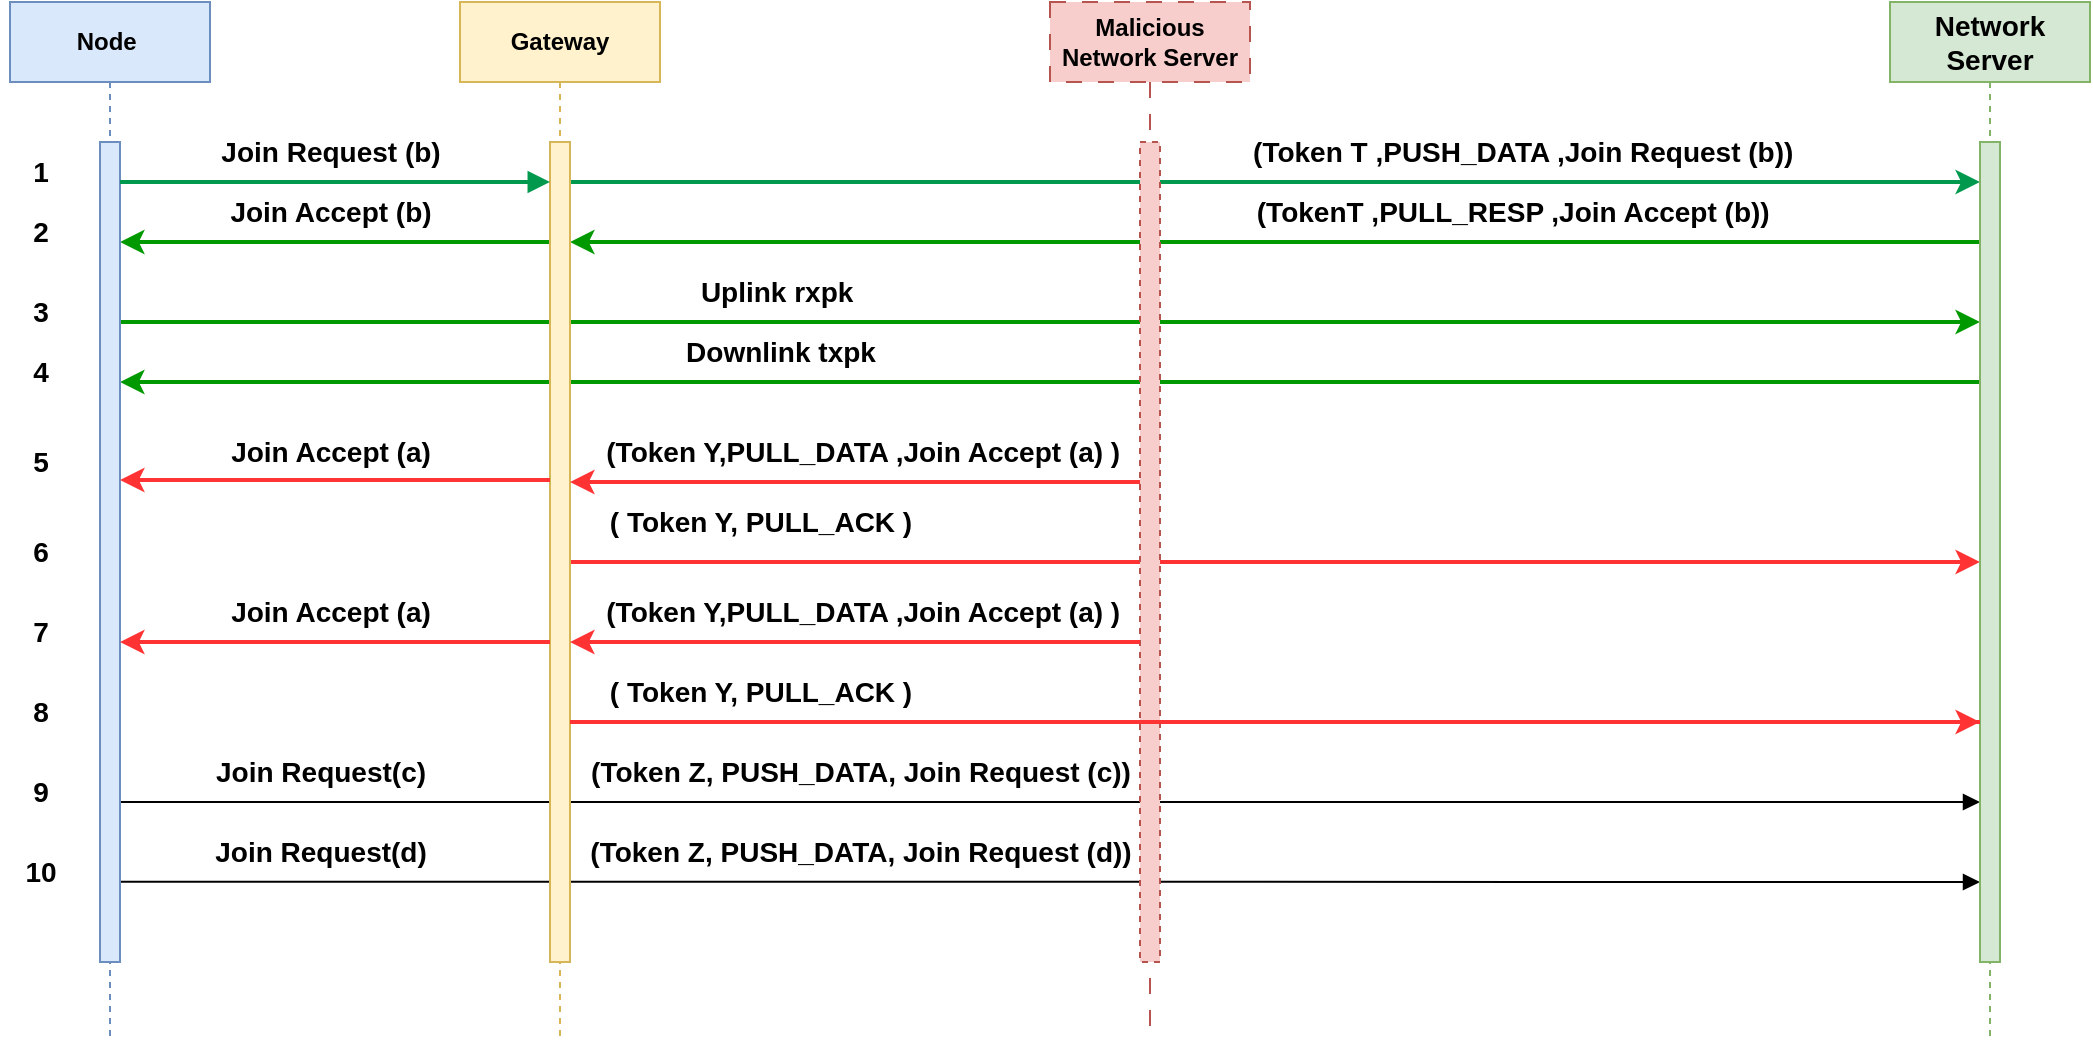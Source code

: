 <mxfile version="21.2.8" type="device">
  <diagram name="Page-1" id="2YBvvXClWsGukQMizWep">
    <mxGraphModel dx="1254" dy="735" grid="1" gridSize="10" guides="1" tooltips="1" connect="1" arrows="1" fold="1" page="1" pageScale="1" pageWidth="850" pageHeight="1100" math="0" shadow="0">
      <root>
        <mxCell id="0" />
        <mxCell id="1" parent="0" />
        <mxCell id="OlQx9VZEl4k34NBRUsWb-67" value="&lt;b style=&quot;font-size: 14px;&quot;&gt;&amp;nbsp;&lt;/b&gt;" style="html=1;verticalAlign=bottom;endArrow=block;edgeStyle=elbowEdgeStyle;elbow=vertical;curved=0;rounded=0;fontSize=14;exitX=0.5;exitY=0.902;exitDx=0;exitDy=0;exitPerimeter=0;" edge="1" parent="1" source="aM9ryv3xv72pqoxQDRHE-2" target="OlQx9VZEl4k34NBRUsWb-2">
          <mxGeometry x="-0.15" y="-30" relative="1" as="geometry">
            <mxPoint x="100" y="480" as="sourcePoint" />
            <Array as="points">
              <mxPoint x="165" y="480" />
              <mxPoint x="435" y="540" />
              <mxPoint x="475" y="400" />
              <mxPoint x="425" y="520" />
              <mxPoint x="525" y="490" />
              <mxPoint x="290" y="440" />
              <mxPoint x="170" y="430" />
            </Array>
            <mxPoint x="1000" y="480" as="targetPoint" />
            <mxPoint as="offset" />
          </mxGeometry>
        </mxCell>
        <mxCell id="OlQx9VZEl4k34NBRUsWb-16" value="&lt;b style=&quot;font-size: 14px;&quot;&gt;&amp;nbsp;&lt;/b&gt;" style="html=1;verticalAlign=bottom;endArrow=block;edgeStyle=elbowEdgeStyle;elbow=vertical;curved=0;rounded=0;fontSize=14;" edge="1" parent="1" source="aM9ryv3xv72pqoxQDRHE-2" target="OlQx9VZEl4k34NBRUsWb-2">
          <mxGeometry x="-0.115" y="10" relative="1" as="geometry">
            <mxPoint x="100" y="400" as="sourcePoint" />
            <Array as="points">
              <mxPoint x="170" y="440" />
              <mxPoint x="440" y="500" />
              <mxPoint x="480" y="360" />
              <mxPoint x="430" y="480" />
              <mxPoint x="530" y="450" />
              <mxPoint x="295" y="400" />
              <mxPoint x="175" y="390" />
            </Array>
            <mxPoint x="825" y="400" as="targetPoint" />
            <mxPoint as="offset" />
          </mxGeometry>
        </mxCell>
        <mxCell id="OlQx9VZEl4k34NBRUsWb-44" value="" style="endArrow=none;html=1;rounded=0;endFill=0;startArrow=classic;startFill=1;strokeColor=#009900;strokeWidth=2;fontSize=14;" edge="1" parent="1" source="aM9ryv3xv72pqoxQDRHE-2" target="OlQx9VZEl4k34NBRUsWb-2">
          <mxGeometry width="50" height="50" relative="1" as="geometry">
            <mxPoint x="100" y="230" as="sourcePoint" />
            <mxPoint x="790" y="230" as="targetPoint" />
            <Array as="points">
              <mxPoint x="335" y="230" />
            </Array>
          </mxGeometry>
        </mxCell>
        <mxCell id="OlQx9VZEl4k34NBRUsWb-34" value="" style="endArrow=classic;html=1;rounded=0;strokeColor=#009900;strokeWidth=2;fontSize=14;" edge="1" parent="1" source="aM9ryv3xv72pqoxQDRHE-2" target="OlQx9VZEl4k34NBRUsWb-2">
          <mxGeometry width="50" height="50" relative="1" as="geometry">
            <mxPoint x="160" y="210" as="sourcePoint" />
            <mxPoint x="450" y="240" as="targetPoint" />
            <Array as="points">
              <mxPoint x="250" y="200" />
              <mxPoint x="330" y="200" />
            </Array>
          </mxGeometry>
        </mxCell>
        <mxCell id="OlQx9VZEl4k34NBRUsWb-40" value="" style="endArrow=classic;html=1;rounded=0;startArrow=none;startFill=0;endFill=1;strokeWidth=2;strokeColor=#FF3333;fontSize=14;" edge="1" parent="1" source="aM9ryv3xv72pqoxQDRHE-6" target="OlQx9VZEl4k34NBRUsWb-2">
          <mxGeometry width="50" height="50" relative="1" as="geometry">
            <mxPoint x="330" y="320" as="sourcePoint" />
            <mxPoint x="600" y="320" as="targetPoint" />
            <Array as="points">
              <mxPoint x="600" y="320" />
              <mxPoint x="1020" y="320" />
              <mxPoint x="590" y="320" />
            </Array>
          </mxGeometry>
        </mxCell>
        <mxCell id="OlQx9VZEl4k34NBRUsWb-26" value="" style="endArrow=classic;html=1;rounded=0;strokeColor=#00994D;strokeWidth=2;fontSize=14;" edge="1" parent="1" source="aM9ryv3xv72pqoxQDRHE-6" target="OlQx9VZEl4k34NBRUsWb-2">
          <mxGeometry width="50" height="50" relative="1" as="geometry">
            <mxPoint x="400" y="290" as="sourcePoint" />
            <mxPoint x="450" y="240" as="targetPoint" />
            <Array as="points">
              <mxPoint x="550" y="130" />
            </Array>
          </mxGeometry>
        </mxCell>
        <mxCell id="OlQx9VZEl4k34NBRUsWb-19" value="" style="endArrow=classic;html=1;rounded=0;strokeColor=#009900;strokeWidth=2;fontSize=14;" edge="1" parent="1" source="OlQx9VZEl4k34NBRUsWb-2" target="aM9ryv3xv72pqoxQDRHE-6">
          <mxGeometry width="50" height="50" relative="1" as="geometry">
            <mxPoint x="830" y="160" as="sourcePoint" />
            <mxPoint x="330" y="160" as="targetPoint" />
            <Array as="points">
              <mxPoint x="440" y="160" />
            </Array>
          </mxGeometry>
        </mxCell>
        <mxCell id="OlQx9VZEl4k34NBRUsWb-21" value="" style="endArrow=classic;html=1;rounded=0;strokeColor=#009900;strokeWidth=2;fontSize=14;" edge="1" parent="1" target="aM9ryv3xv72pqoxQDRHE-2">
          <mxGeometry width="50" height="50" relative="1" as="geometry">
            <mxPoint x="310" y="160" as="sourcePoint" />
            <mxPoint x="450" y="240" as="targetPoint" />
            <Array as="points">
              <mxPoint x="220" y="160" />
            </Array>
          </mxGeometry>
        </mxCell>
        <mxCell id="aM9ryv3xv72pqoxQDRHE-1" value="&lt;b&gt;Node&amp;nbsp;&lt;/b&gt;" style="shape=umlLifeline;perimeter=lifelinePerimeter;whiteSpace=wrap;html=1;container=0;dropTarget=0;collapsible=0;recursiveResize=0;outlineConnect=0;portConstraint=eastwest;newEdgeStyle={&quot;edgeStyle&quot;:&quot;elbowEdgeStyle&quot;,&quot;elbow&quot;:&quot;vertical&quot;,&quot;curved&quot;:0,&quot;rounded&quot;:0};fillColor=#dae8fc;strokeColor=#6c8ebf;" parent="1" vertex="1">
          <mxGeometry x="40" y="40" width="100" height="520" as="geometry" />
        </mxCell>
        <mxCell id="aM9ryv3xv72pqoxQDRHE-2" value="" style="html=1;points=[];perimeter=orthogonalPerimeter;outlineConnect=0;targetShapes=umlLifeline;portConstraint=eastwest;newEdgeStyle={&quot;edgeStyle&quot;:&quot;elbowEdgeStyle&quot;,&quot;elbow&quot;:&quot;vertical&quot;,&quot;curved&quot;:0,&quot;rounded&quot;:0};fillColor=#dae8fc;strokeColor=#6c8ebf;fontSize=14;" parent="aM9ryv3xv72pqoxQDRHE-1" vertex="1">
          <mxGeometry x="45" y="70" width="10" height="410" as="geometry" />
        </mxCell>
        <mxCell id="aM9ryv3xv72pqoxQDRHE-5" value="&lt;b&gt;Gateway&lt;/b&gt;" style="shape=umlLifeline;perimeter=lifelinePerimeter;whiteSpace=wrap;html=1;container=0;dropTarget=0;collapsible=0;recursiveResize=0;outlineConnect=0;portConstraint=eastwest;newEdgeStyle={&quot;edgeStyle&quot;:&quot;elbowEdgeStyle&quot;,&quot;elbow&quot;:&quot;vertical&quot;,&quot;curved&quot;:0,&quot;rounded&quot;:0};fillColor=#fff2cc;strokeColor=#d6b656;" parent="1" vertex="1">
          <mxGeometry x="265" y="40" width="100" height="520" as="geometry" />
        </mxCell>
        <mxCell id="aM9ryv3xv72pqoxQDRHE-6" value="" style="html=1;points=[];perimeter=orthogonalPerimeter;outlineConnect=0;targetShapes=umlLifeline;portConstraint=eastwest;newEdgeStyle={&quot;edgeStyle&quot;:&quot;elbowEdgeStyle&quot;,&quot;elbow&quot;:&quot;vertical&quot;,&quot;curved&quot;:0,&quot;rounded&quot;:0};fillColor=#fff2cc;strokeColor=#d6b656;fontSize=14;" parent="aM9ryv3xv72pqoxQDRHE-5" vertex="1">
          <mxGeometry x="45" y="70" width="10" height="410" as="geometry" />
        </mxCell>
        <mxCell id="OlQx9VZEl4k34NBRUsWb-1" value="&lt;b style=&quot;font-size: 14px;&quot;&gt;Network Server&lt;/b&gt;" style="shape=umlLifeline;perimeter=lifelinePerimeter;whiteSpace=wrap;html=1;container=0;dropTarget=0;collapsible=0;recursiveResize=0;outlineConnect=0;portConstraint=eastwest;newEdgeStyle={&quot;edgeStyle&quot;:&quot;elbowEdgeStyle&quot;,&quot;elbow&quot;:&quot;vertical&quot;,&quot;curved&quot;:0,&quot;rounded&quot;:0};fillColor=#d5e8d4;strokeColor=#82b366;fontSize=14;" vertex="1" parent="1">
          <mxGeometry x="980" y="40" width="100" height="520" as="geometry" />
        </mxCell>
        <mxCell id="OlQx9VZEl4k34NBRUsWb-2" value="" style="html=1;points=[];perimeter=orthogonalPerimeter;outlineConnect=0;targetShapes=umlLifeline;portConstraint=eastwest;newEdgeStyle={&quot;edgeStyle&quot;:&quot;elbowEdgeStyle&quot;,&quot;elbow&quot;:&quot;vertical&quot;,&quot;curved&quot;:0,&quot;rounded&quot;:0};fillColor=#d5e8d4;strokeColor=#82b366;fontSize=14;" vertex="1" parent="OlQx9VZEl4k34NBRUsWb-1">
          <mxGeometry x="45" y="70" width="10" height="410" as="geometry" />
        </mxCell>
        <mxCell id="OlQx9VZEl4k34NBRUsWb-3" value="&lt;b&gt;Malicious Network Server&lt;/b&gt;" style="shape=umlLifeline;perimeter=lifelinePerimeter;whiteSpace=wrap;html=1;container=0;dropTarget=0;collapsible=0;recursiveResize=0;outlineConnect=0;portConstraint=eastwest;newEdgeStyle={&quot;edgeStyle&quot;:&quot;elbowEdgeStyle&quot;,&quot;elbow&quot;:&quot;vertical&quot;,&quot;curved&quot;:0,&quot;rounded&quot;:0};fillColor=#f8cecc;strokeColor=#b85450;dashed=1;dashPattern=8 8;" vertex="1" parent="1">
          <mxGeometry x="560" y="40" width="100" height="520" as="geometry" />
        </mxCell>
        <mxCell id="OlQx9VZEl4k34NBRUsWb-4" value="" style="html=1;points=[];perimeter=orthogonalPerimeter;outlineConnect=0;targetShapes=umlLifeline;portConstraint=eastwest;newEdgeStyle={&quot;edgeStyle&quot;:&quot;elbowEdgeStyle&quot;,&quot;elbow&quot;:&quot;vertical&quot;,&quot;curved&quot;:0,&quot;rounded&quot;:0};dashed=1;fillColor=#f8cecc;strokeColor=#b85450;fontSize=14;" vertex="1" parent="OlQx9VZEl4k34NBRUsWb-3">
          <mxGeometry x="45" y="70" width="10" height="410" as="geometry" />
        </mxCell>
        <mxCell id="aM9ryv3xv72pqoxQDRHE-7" value="" style="html=1;verticalAlign=bottom;endArrow=block;edgeStyle=elbowEdgeStyle;elbow=vertical;curved=0;rounded=0;strokeColor=#00994D;strokeWidth=2;fontSize=14;" parent="1" source="aM9ryv3xv72pqoxQDRHE-2" target="aM9ryv3xv72pqoxQDRHE-6" edge="1">
          <mxGeometry x="-0.687" y="20" relative="1" as="geometry">
            <mxPoint x="195" y="130" as="sourcePoint" />
            <Array as="points">
              <mxPoint x="300" y="130" />
              <mxPoint x="180" y="120" />
            </Array>
            <mxPoint x="630" y="120" as="targetPoint" />
            <mxPoint as="offset" />
          </mxGeometry>
        </mxCell>
        <mxCell id="OlQx9VZEl4k34NBRUsWb-9" value="&lt;b style=&quot;font-size: 14px;&quot;&gt;( Token Y, PULL_ACK )&lt;/b&gt;" style="text;html=1;align=center;verticalAlign=middle;resizable=0;points=[];autosize=1;strokeColor=none;fillColor=none;fontSize=14;" vertex="1" parent="1">
          <mxGeometry x="330" y="285" width="170" height="30" as="geometry" />
        </mxCell>
        <mxCell id="OlQx9VZEl4k34NBRUsWb-17" value="&lt;b style=&quot;font-size: 14px;&quot;&gt;(Token Z, PUSH_DATA, Join Request (c))&lt;/b&gt;" style="text;html=1;align=center;verticalAlign=middle;resizable=0;points=[];autosize=1;strokeColor=none;fillColor=none;fontSize=14;" vertex="1" parent="1">
          <mxGeometry x="320" y="410" width="290" height="30" as="geometry" />
        </mxCell>
        <mxCell id="OlQx9VZEl4k34NBRUsWb-18" value="&lt;b style=&quot;font-size: 14px;&quot;&gt;(Token T ,PUSH_DATA ,Join Request (b))&amp;nbsp;&amp;nbsp;&lt;/b&gt;" style="text;html=1;align=center;verticalAlign=middle;resizable=0;points=[];autosize=1;strokeColor=none;fillColor=none;fontSize=14;" vertex="1" parent="1">
          <mxGeometry x="650" y="100" width="300" height="30" as="geometry" />
        </mxCell>
        <mxCell id="OlQx9VZEl4k34NBRUsWb-20" value="&lt;b style=&quot;font-size: 14px;&quot;&gt;(TokenT ,PULL_RESP ,Join Accept (b))&amp;nbsp;&amp;nbsp;&lt;/b&gt;" style="text;html=1;align=center;verticalAlign=middle;resizable=0;points=[];autosize=1;strokeColor=none;fillColor=none;fontSize=14;" vertex="1" parent="1">
          <mxGeometry x="650" y="130" width="290" height="30" as="geometry" />
        </mxCell>
        <mxCell id="OlQx9VZEl4k34NBRUsWb-22" value="&lt;b style=&quot;font-size: 14px;&quot;&gt;Join Accept (b)&lt;/b&gt;" style="text;html=1;align=center;verticalAlign=middle;resizable=0;points=[];autosize=1;strokeColor=none;fillColor=none;fontSize=14;" vertex="1" parent="1">
          <mxGeometry x="140" y="130" width="120" height="30" as="geometry" />
        </mxCell>
        <mxCell id="OlQx9VZEl4k34NBRUsWb-25" value="&lt;b style=&quot;font-size: 14px;&quot;&gt;Join Request (b)&lt;/b&gt;" style="text;html=1;align=center;verticalAlign=middle;resizable=0;points=[];autosize=1;strokeColor=none;fillColor=none;fontSize=14;" vertex="1" parent="1">
          <mxGeometry x="135" y="100" width="130" height="30" as="geometry" />
        </mxCell>
        <mxCell id="OlQx9VZEl4k34NBRUsWb-6" value="&lt;b style=&quot;font-size: 14px;&quot;&gt;(Token Y,PULL_DATA ,Join Accept (a) )&amp;nbsp;&amp;nbsp;&lt;/b&gt;" style="text;html=1;align=center;verticalAlign=middle;resizable=0;points=[];autosize=1;strokeColor=none;fillColor=none;fontSize=14;" vertex="1" parent="1">
          <mxGeometry x="325" y="250" width="290" height="30" as="geometry" />
        </mxCell>
        <mxCell id="OlQx9VZEl4k34NBRUsWb-35" value="&lt;b style=&quot;font-size: 14px;&quot;&gt;Uplink rxpk&amp;nbsp;&lt;/b&gt;" style="text;html=1;align=center;verticalAlign=middle;resizable=0;points=[];autosize=1;strokeColor=none;fillColor=none;fontSize=14;" vertex="1" parent="1">
          <mxGeometry x="375" y="170" width="100" height="30" as="geometry" />
        </mxCell>
        <mxCell id="OlQx9VZEl4k34NBRUsWb-43" value="" style="endArrow=classic;html=1;rounded=0;strokeWidth=2;strokeColor=#FF3333;fontSize=14;" edge="1" parent="1" source="OlQx9VZEl4k34NBRUsWb-4">
          <mxGeometry width="50" height="50" relative="1" as="geometry">
            <mxPoint x="530" y="250" as="sourcePoint" />
            <mxPoint x="320" y="280" as="targetPoint" />
            <Array as="points">
              <mxPoint x="500" y="280" />
              <mxPoint x="510" y="280" />
            </Array>
          </mxGeometry>
        </mxCell>
        <mxCell id="OlQx9VZEl4k34NBRUsWb-45" value="&lt;b style=&quot;font-size: 14px;&quot;&gt;Downlink txpk&lt;/b&gt;" style="text;html=1;align=center;verticalAlign=middle;resizable=0;points=[];autosize=1;strokeColor=none;fillColor=none;fontSize=14;" vertex="1" parent="1">
          <mxGeometry x="365" y="200" width="120" height="30" as="geometry" />
        </mxCell>
        <mxCell id="OlQx9VZEl4k34NBRUsWb-46" value="&lt;b style=&quot;font-size: 14px;&quot;&gt;Join Request(c)&lt;/b&gt;" style="text;html=1;align=center;verticalAlign=middle;resizable=0;points=[];autosize=1;strokeColor=none;fillColor=none;fontSize=14;" vertex="1" parent="1">
          <mxGeometry x="130" y="410" width="130" height="30" as="geometry" />
        </mxCell>
        <mxCell id="OlQx9VZEl4k34NBRUsWb-47" value="&lt;b&gt;&lt;font style=&quot;font-size: 14px;&quot;&gt;1&lt;/font&gt;&lt;/b&gt;" style="text;html=1;align=center;verticalAlign=middle;resizable=0;points=[];autosize=1;strokeColor=none;fillColor=none;" vertex="1" parent="1">
          <mxGeometry x="40" y="110" width="30" height="30" as="geometry" />
        </mxCell>
        <mxCell id="OlQx9VZEl4k34NBRUsWb-48" value="&lt;font style=&quot;font-size: 14px;&quot;&gt;2&lt;/font&gt;" style="text;html=1;align=center;verticalAlign=middle;resizable=0;points=[];autosize=1;strokeColor=none;fillColor=none;fontStyle=1" vertex="1" parent="1">
          <mxGeometry x="40" y="140" width="30" height="30" as="geometry" />
        </mxCell>
        <mxCell id="OlQx9VZEl4k34NBRUsWb-49" value="&lt;font style=&quot;font-size: 14px;&quot;&gt;3&lt;/font&gt;" style="text;html=1;align=center;verticalAlign=middle;resizable=0;points=[];autosize=1;strokeColor=none;fillColor=none;fontStyle=1" vertex="1" parent="1">
          <mxGeometry x="40" y="180" width="30" height="30" as="geometry" />
        </mxCell>
        <mxCell id="OlQx9VZEl4k34NBRUsWb-50" value="&lt;font style=&quot;font-size: 14px;&quot;&gt;4&lt;/font&gt;" style="text;html=1;align=center;verticalAlign=middle;resizable=0;points=[];autosize=1;strokeColor=none;fillColor=none;fontStyle=1" vertex="1" parent="1">
          <mxGeometry x="40" y="210" width="30" height="30" as="geometry" />
        </mxCell>
        <mxCell id="OlQx9VZEl4k34NBRUsWb-51" value="&lt;b&gt;&lt;font style=&quot;font-size: 14px;&quot;&gt;5&lt;/font&gt;&lt;/b&gt;" style="text;html=1;align=center;verticalAlign=middle;resizable=0;points=[];autosize=1;strokeColor=none;fillColor=none;" vertex="1" parent="1">
          <mxGeometry x="40" y="255" width="30" height="30" as="geometry" />
        </mxCell>
        <mxCell id="OlQx9VZEl4k34NBRUsWb-53" value="&lt;b&gt;&lt;font style=&quot;font-size: 14px;&quot;&gt;6&lt;/font&gt;&lt;/b&gt;" style="text;html=1;align=center;verticalAlign=middle;resizable=0;points=[];autosize=1;strokeColor=none;fillColor=none;" vertex="1" parent="1">
          <mxGeometry x="40" y="300" width="30" height="30" as="geometry" />
        </mxCell>
        <mxCell id="OlQx9VZEl4k34NBRUsWb-54" value="&lt;b&gt;&lt;font style=&quot;font-size: 14px;&quot;&gt;7&lt;/font&gt;&lt;/b&gt;" style="text;html=1;align=center;verticalAlign=middle;resizable=0;points=[];autosize=1;strokeColor=none;fillColor=none;" vertex="1" parent="1">
          <mxGeometry x="40" y="340" width="30" height="30" as="geometry" />
        </mxCell>
        <mxCell id="OlQx9VZEl4k34NBRUsWb-55" value="&lt;b&gt;&lt;font style=&quot;font-size: 14px;&quot;&gt;8&lt;/font&gt;&lt;/b&gt;" style="text;html=1;align=center;verticalAlign=middle;resizable=0;points=[];autosize=1;strokeColor=none;fillColor=none;" vertex="1" parent="1">
          <mxGeometry x="40" y="380" width="30" height="30" as="geometry" />
        </mxCell>
        <mxCell id="OlQx9VZEl4k34NBRUsWb-56" value="&lt;b&gt;&lt;font style=&quot;font-size: 14px;&quot;&gt;9&lt;/font&gt;&lt;/b&gt;" style="text;html=1;align=center;verticalAlign=middle;resizable=0;points=[];autosize=1;strokeColor=none;fillColor=none;" vertex="1" parent="1">
          <mxGeometry x="40" y="420" width="30" height="30" as="geometry" />
        </mxCell>
        <mxCell id="OlQx9VZEl4k34NBRUsWb-57" value="&lt;b&gt;&lt;font style=&quot;font-size: 14px;&quot;&gt;10&lt;/font&gt;&lt;br&gt;&lt;/b&gt;" style="text;html=1;align=center;verticalAlign=middle;resizable=0;points=[];autosize=1;strokeColor=none;fillColor=none;" vertex="1" parent="1">
          <mxGeometry x="35" y="460" width="40" height="30" as="geometry" />
        </mxCell>
        <mxCell id="OlQx9VZEl4k34NBRUsWb-58" value="" style="endArrow=classic;html=1;rounded=0;strokeWidth=2;strokeColor=#FF3333;fontSize=14;" edge="1" parent="1" target="aM9ryv3xv72pqoxQDRHE-2">
          <mxGeometry width="50" height="50" relative="1" as="geometry">
            <mxPoint x="310" y="279" as="sourcePoint" />
            <mxPoint x="110" y="279" as="targetPoint" />
            <Array as="points">
              <mxPoint x="270" y="279" />
              <mxPoint x="280" y="279" />
            </Array>
          </mxGeometry>
        </mxCell>
        <mxCell id="OlQx9VZEl4k34NBRUsWb-59" value="&lt;b&gt;&lt;font style=&quot;font-size: 14px;&quot;&gt;Join Accept (a)&lt;/font&gt;&lt;/b&gt;" style="text;html=1;align=center;verticalAlign=middle;resizable=0;points=[];autosize=1;strokeColor=none;fillColor=none;" vertex="1" parent="1">
          <mxGeometry x="140" y="250" width="120" height="30" as="geometry" />
        </mxCell>
        <mxCell id="OlQx9VZEl4k34NBRUsWb-61" value="" style="endArrow=classic;html=1;rounded=0;strokeWidth=2;strokeColor=#FF3333;fontSize=14;" edge="1" parent="1" source="aM9ryv3xv72pqoxQDRHE-6" target="aM9ryv3xv72pqoxQDRHE-2">
          <mxGeometry width="50" height="50" relative="1" as="geometry">
            <mxPoint x="307.5" y="360" as="sourcePoint" />
            <mxPoint x="100" y="360" as="targetPoint" />
            <Array as="points">
              <mxPoint x="267.5" y="360" />
              <mxPoint x="277.5" y="360" />
            </Array>
          </mxGeometry>
        </mxCell>
        <mxCell id="OlQx9VZEl4k34NBRUsWb-62" value="&lt;b&gt;&lt;font style=&quot;font-size: 14px;&quot;&gt;Join Accept (a)&lt;/font&gt;&lt;/b&gt;" style="text;html=1;align=center;verticalAlign=middle;resizable=0;points=[];autosize=1;strokeColor=none;fillColor=none;" vertex="1" parent="1">
          <mxGeometry x="140" y="330" width="120" height="30" as="geometry" />
        </mxCell>
        <mxCell id="OlQx9VZEl4k34NBRUsWb-63" value="" style="endArrow=classic;html=1;rounded=0;strokeWidth=2;strokeColor=#FF3333;fontSize=14;" edge="1" parent="1">
          <mxGeometry width="50" height="50" relative="1" as="geometry">
            <mxPoint x="605" y="360" as="sourcePoint" />
            <mxPoint x="320" y="360" as="targetPoint" />
            <Array as="points">
              <mxPoint x="500" y="360" />
              <mxPoint x="510" y="360" />
            </Array>
          </mxGeometry>
        </mxCell>
        <mxCell id="OlQx9VZEl4k34NBRUsWb-64" value="&lt;b style=&quot;font-size: 14px;&quot;&gt;(Token Y,PULL_DATA ,Join Accept (a) )&amp;nbsp;&amp;nbsp;&lt;/b&gt;" style="text;html=1;align=center;verticalAlign=middle;resizable=0;points=[];autosize=1;strokeColor=none;fillColor=none;fontSize=14;" vertex="1" parent="1">
          <mxGeometry x="325" y="330" width="290" height="30" as="geometry" />
        </mxCell>
        <mxCell id="OlQx9VZEl4k34NBRUsWb-65" value="" style="endArrow=classic;html=1;rounded=0;startArrow=none;startFill=0;endFill=1;strokeWidth=2;strokeColor=#FF3333;fontSize=14;" edge="1" parent="1" source="aM9ryv3xv72pqoxQDRHE-6">
          <mxGeometry width="50" height="50" relative="1" as="geometry">
            <mxPoint x="325" y="400" as="sourcePoint" />
            <mxPoint x="1025" y="400" as="targetPoint" />
            <Array as="points">
              <mxPoint x="605" y="400" />
              <mxPoint x="1025" y="400" />
              <mxPoint x="595" y="400" />
            </Array>
          </mxGeometry>
        </mxCell>
        <mxCell id="OlQx9VZEl4k34NBRUsWb-66" value="&lt;b style=&quot;font-size: 14px;&quot;&gt;( Token Y, PULL_ACK )&lt;/b&gt;" style="text;html=1;align=center;verticalAlign=middle;resizable=0;points=[];autosize=1;strokeColor=none;fillColor=none;fontSize=14;" vertex="1" parent="1">
          <mxGeometry x="330" y="370" width="170" height="30" as="geometry" />
        </mxCell>
        <mxCell id="OlQx9VZEl4k34NBRUsWb-69" value="&lt;b style=&quot;font-size: 14px;&quot;&gt;Join Request(d)&lt;/b&gt;" style="text;html=1;align=center;verticalAlign=middle;resizable=0;points=[];autosize=1;strokeColor=none;fillColor=none;fontSize=14;" vertex="1" parent="1">
          <mxGeometry x="130" y="450" width="130" height="30" as="geometry" />
        </mxCell>
        <mxCell id="OlQx9VZEl4k34NBRUsWb-70" value="&lt;b style=&quot;font-size: 14px;&quot;&gt;(Token Z, PUSH_DATA, Join Request (d))&lt;/b&gt;" style="text;html=1;align=center;verticalAlign=middle;resizable=0;points=[];autosize=1;strokeColor=none;fillColor=none;fontSize=14;" vertex="1" parent="1">
          <mxGeometry x="320" y="450" width="290" height="30" as="geometry" />
        </mxCell>
      </root>
    </mxGraphModel>
  </diagram>
</mxfile>
